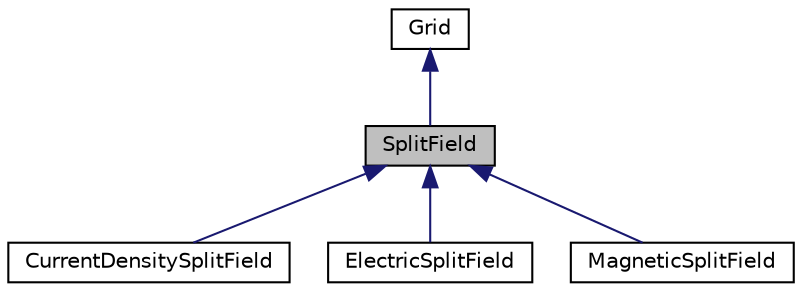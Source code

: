 digraph "SplitField"
{
 // LATEX_PDF_SIZE
  edge [fontname="Helvetica",fontsize="10",labelfontname="Helvetica",labelfontsize="10"];
  node [fontname="Helvetica",fontsize="10",shape=record];
  Node1 [label="SplitField",height=0.2,width=0.4,color="black", fillcolor="grey75", style="filled", fontcolor="black",tooltip=" "];
  Node2 -> Node1 [dir="back",color="midnightblue",fontsize="10",style="solid",fontname="Helvetica"];
  Node2 [label="Grid",height=0.2,width=0.4,color="black", fillcolor="white", style="filled",URL="$classGrid.html",tooltip=" "];
  Node1 -> Node3 [dir="back",color="midnightblue",fontsize="10",style="solid",fontname="Helvetica"];
  Node3 [label="CurrentDensitySplitField",height=0.2,width=0.4,color="black", fillcolor="white", style="filled",URL="$classCurrentDensitySplitField.html",tooltip=" "];
  Node1 -> Node4 [dir="back",color="midnightblue",fontsize="10",style="solid",fontname="Helvetica"];
  Node4 [label="ElectricSplitField",height=0.2,width=0.4,color="black", fillcolor="white", style="filled",URL="$classElectricSplitField.html",tooltip=" "];
  Node1 -> Node5 [dir="back",color="midnightblue",fontsize="10",style="solid",fontname="Helvetica"];
  Node5 [label="MagneticSplitField",height=0.2,width=0.4,color="black", fillcolor="white", style="filled",URL="$classMagneticSplitField.html",tooltip=" "];
}

